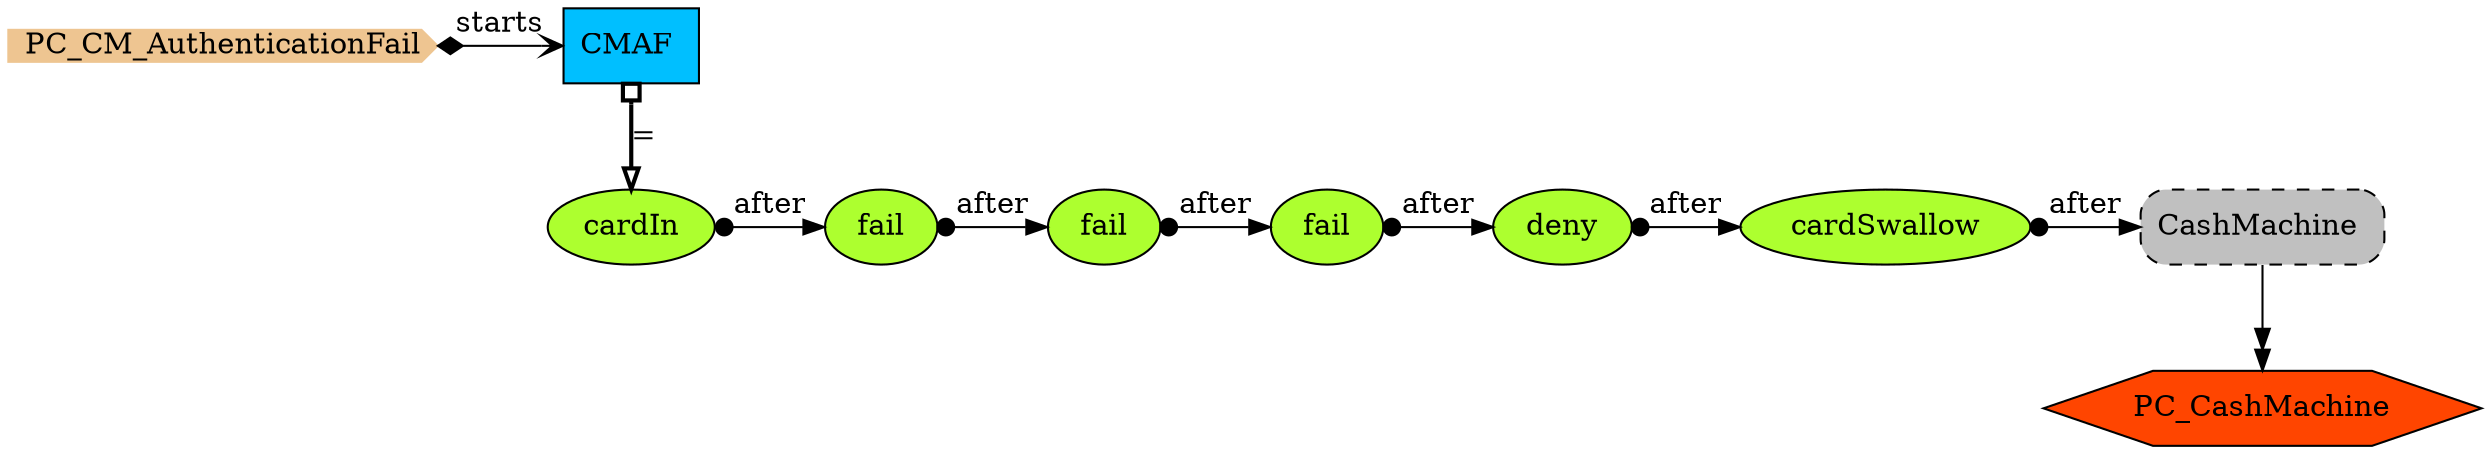 digraph {
StartN_ [shape = cds,color=burlywood2,style=filled,height=.2,width=.2, label =PC_CM_AuthenticationFail];
PC_CashMachine [shape=hexagon,fillcolor=orangered,style=filled,label =PC_CashMachine];
RefCashMachine [shape=rectangle,fillcolor=gray,style="rounded,filled,dashed",label="CashMachine "];
deny [shape=ellipse,fillcolor=greenyellow,style = filled,label="deny"];
cardSwallow [shape=ellipse,fillcolor=greenyellow,style = filled,label="cardSwallow"];
fail3 [shape=ellipse,fillcolor=greenyellow,style = filled,label="fail"];
fail2 [shape=ellipse,fillcolor=greenyellow,style = filled,label="fail"];
fail [shape=ellipse,fillcolor=greenyellow,style = filled,label="fail"];
cardIn [shape=ellipse,fillcolor=greenyellow,style = filled,label="cardIn"];
CMAF [shape=box,fillcolor=deepskyblue,style = filled,label="CMAF "];

{rank=min;StartN_,CMAF}
{rank=same;cardIn,fail,fail2,fail3,deny,cardSwallow,RefCashMachine}
{rank=same;fail,fail2,fail3,deny,cardSwallow,RefCashMachine}
{rank=same;fail2,fail3,deny,cardSwallow,RefCashMachine}
{rank=same;fail3,deny,cardSwallow,RefCashMachine}
{rank=same;deny,cardSwallow,RefCashMachine}
{rank=same;cardSwallow,RefCashMachine}

cardSwallow->RefCashMachine[arrowtail=dot,dir=both,label="after"];
RefCashMachine->PC_CashMachine[arrowhead="normalnormal",label=" "];
deny->cardSwallow[arrowtail=dot,dir=both,label="after"];
fail3->deny[arrowtail=dot,dir=both,label="after"];
fail2->fail3[arrowtail=dot,dir=both,label="after"];
fail->fail2[arrowtail=dot,dir=both,label="after"];
cardIn->fail[arrowtail=dot,dir=both,label="after"];
StartN_->CMAF[arrowhead="open",arrowtail=diamond,dir=both,label="starts"];
CMAF->cardIn[arrowhead="onormal",dir=both,arrowtail=obox,penwidth=2,label="="];
}